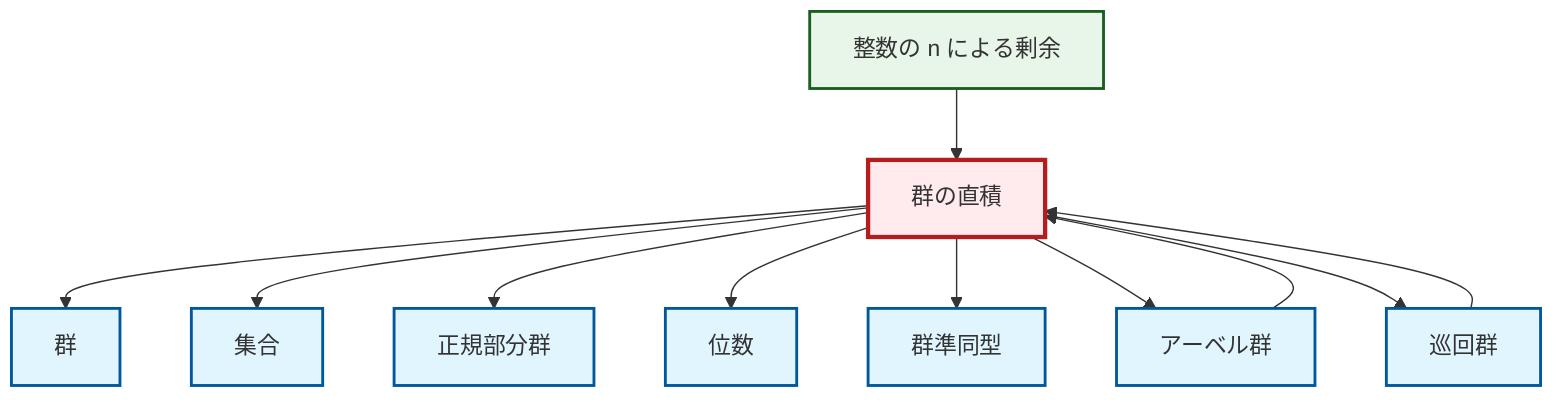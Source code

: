 graph TD
    classDef definition fill:#e1f5fe,stroke:#01579b,stroke-width:2px
    classDef theorem fill:#f3e5f5,stroke:#4a148c,stroke-width:2px
    classDef axiom fill:#fff3e0,stroke:#e65100,stroke-width:2px
    classDef example fill:#e8f5e9,stroke:#1b5e20,stroke-width:2px
    classDef current fill:#ffebee,stroke:#b71c1c,stroke-width:3px
    def-order["位数"]:::definition
    def-direct-product["群の直積"]:::definition
    def-homomorphism["群準同型"]:::definition
    ex-quotient-integers-mod-n["整数の n による剰余"]:::example
    def-cyclic-group["巡回群"]:::definition
    def-set["集合"]:::definition
    def-normal-subgroup["正規部分群"]:::definition
    def-group["群"]:::definition
    def-abelian-group["アーベル群"]:::definition
    def-direct-product --> def-group
    def-cyclic-group --> def-direct-product
    def-direct-product --> def-set
    def-direct-product --> def-normal-subgroup
    def-direct-product --> def-order
    def-direct-product --> def-homomorphism
    def-abelian-group --> def-direct-product
    def-direct-product --> def-abelian-group
    def-direct-product --> def-cyclic-group
    ex-quotient-integers-mod-n --> def-direct-product
    class def-direct-product current